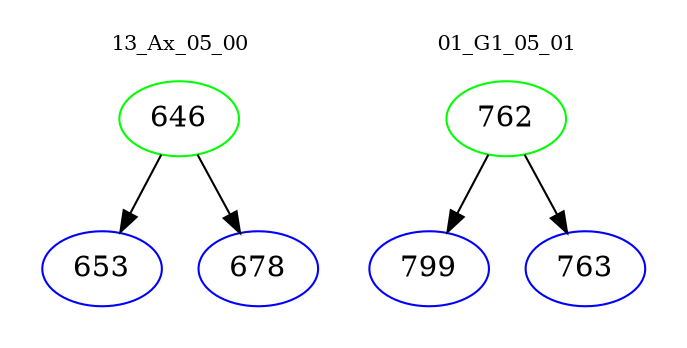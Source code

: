 digraph{
subgraph cluster_0 {
color = white
label = "13_Ax_05_00";
fontsize=10;
T0_646 [label="646", color="green"]
T0_646 -> T0_653 [color="black"]
T0_653 [label="653", color="blue"]
T0_646 -> T0_678 [color="black"]
T0_678 [label="678", color="blue"]
}
subgraph cluster_1 {
color = white
label = "01_G1_05_01";
fontsize=10;
T1_762 [label="762", color="green"]
T1_762 -> T1_799 [color="black"]
T1_799 [label="799", color="blue"]
T1_762 -> T1_763 [color="black"]
T1_763 [label="763", color="blue"]
}
}
